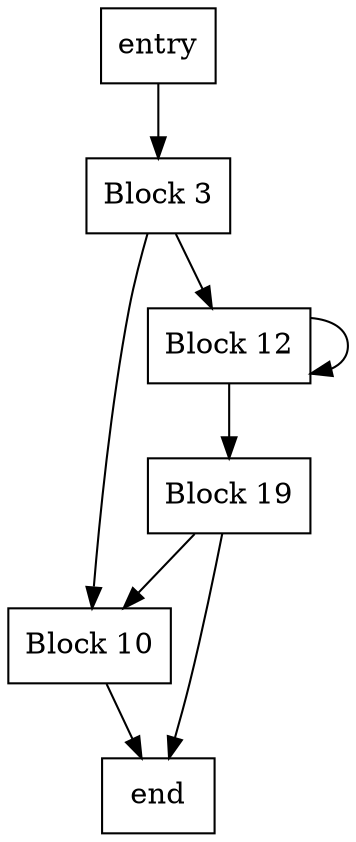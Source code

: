 digraph CallGraph {
    // Nodes representing the basic blocks
    node [shape=box];
    entry [label="entry"];
    block3 [label="Block 3"];
    block10 [label="Block 10"];
    block12 [label="Block 12"];
    block19 [label="Block 19"];
    end [label="end"];

    // Edges representing the control flow between blocks
    entry -> block3;
    block3 -> block10;
    block3 -> block12;
    block10 -> end;
    block12 -> block12; // Loop back
    block12 -> block19;
    block19 -> block10;
    block19 -> end; // Exit from block 19
}
